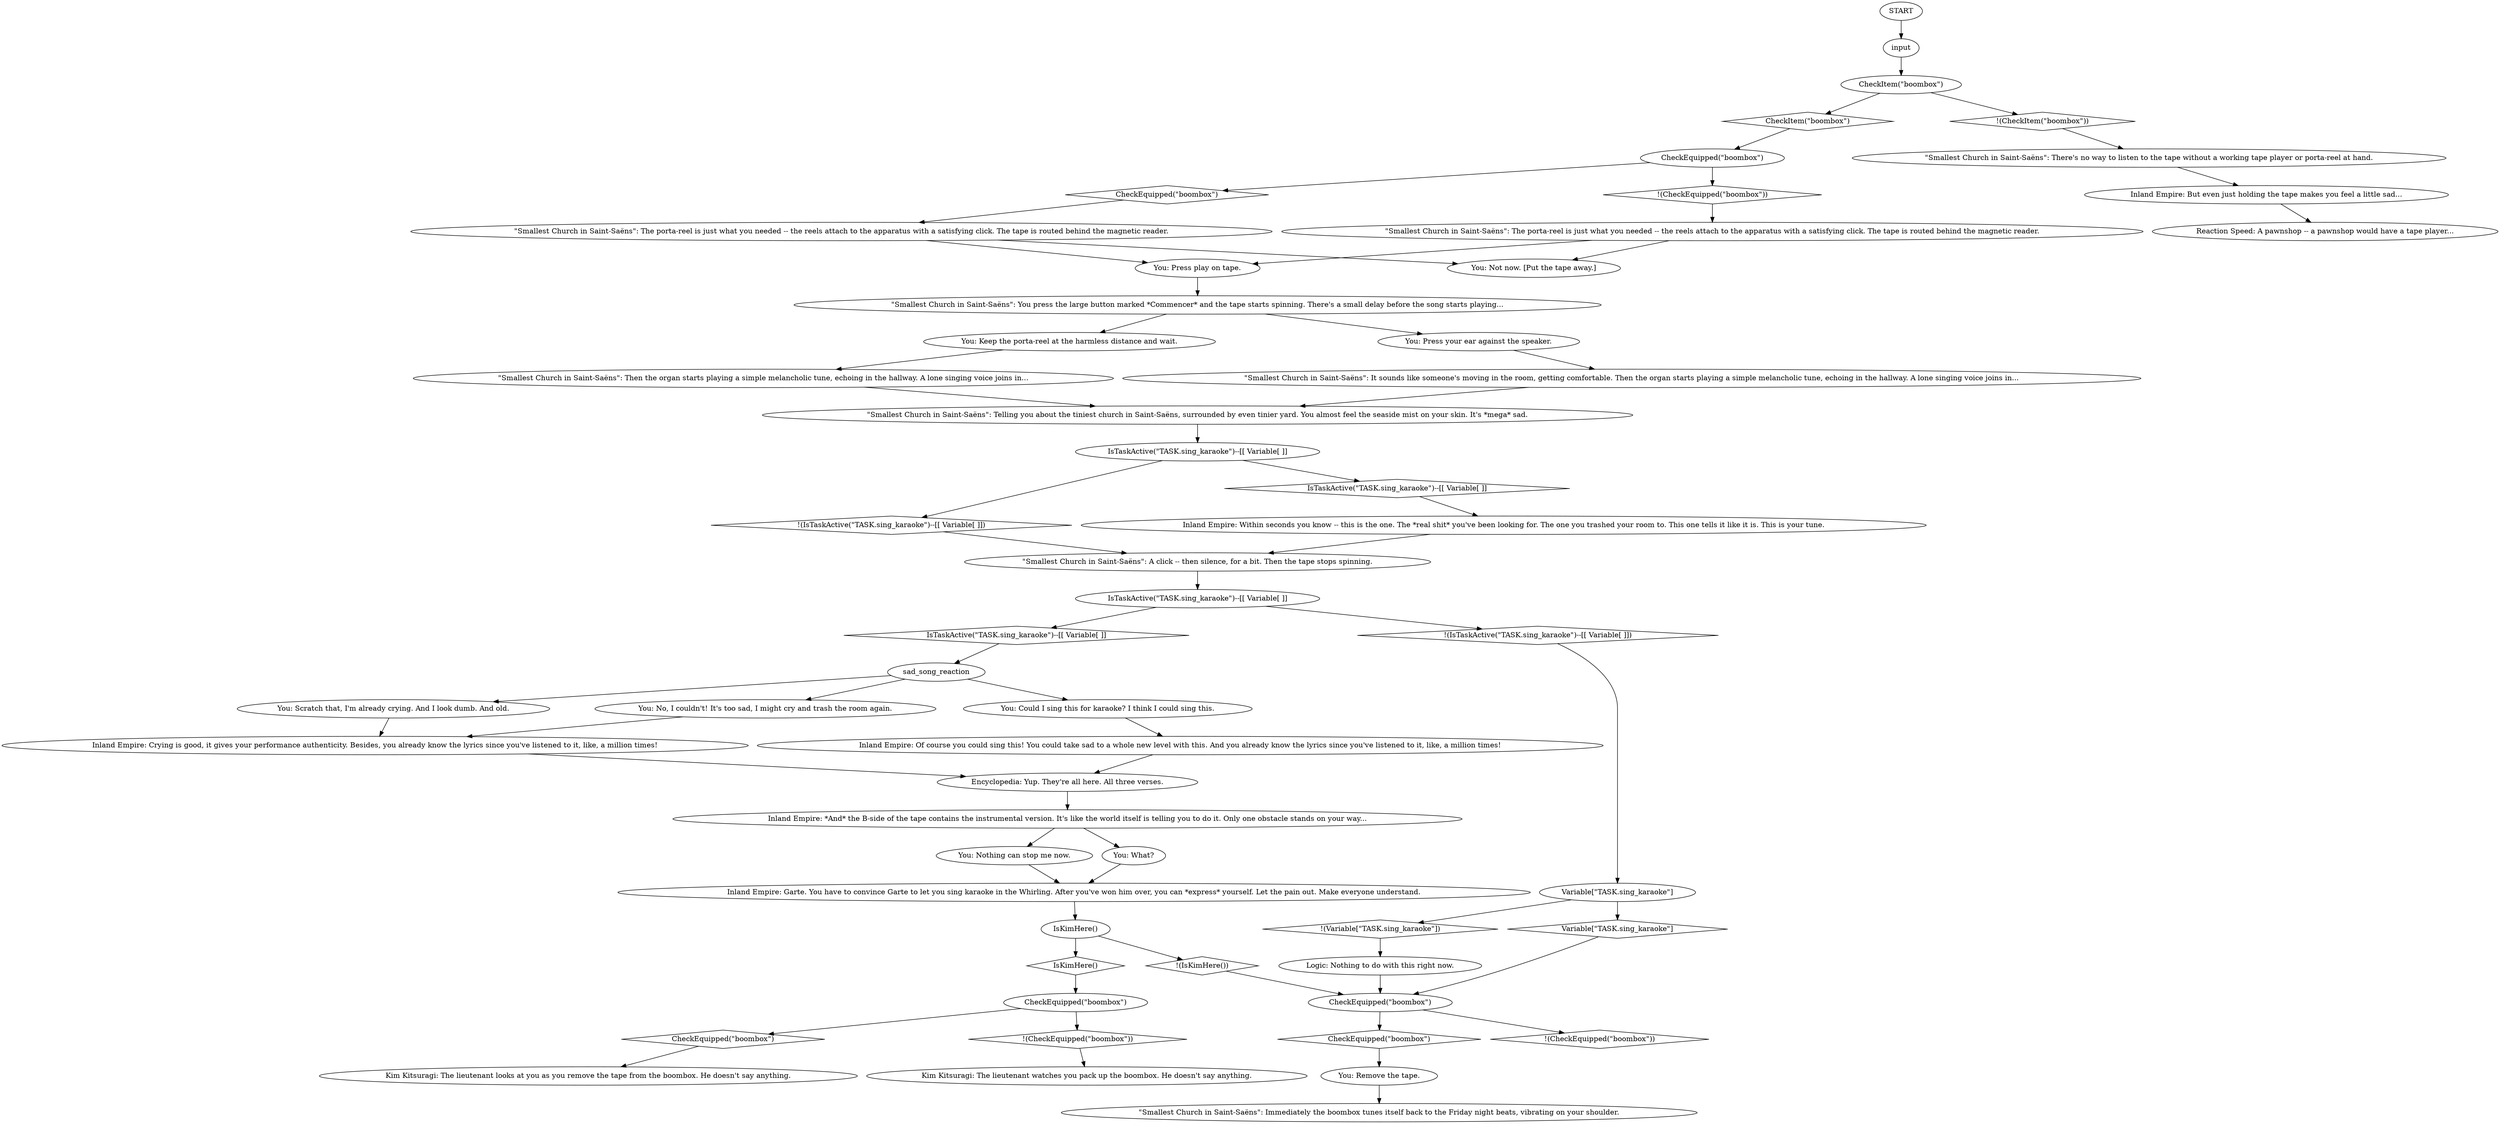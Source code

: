# INVENTORY / SMALLEST CHURCH TAPE
# tape interactable in inventory; smallest church in saint-saens with all the dialogue necessary. item pickup in world.
# ==================================================
digraph G {
	  0 [label="START"];
	  1 [label="input"];
	  2 [label="Kim Kitsuragi: The lieutenant looks at you as you remove the tape from the boombox. He doesn't say anything."];
	  3 [label="You: Keep the porta-reel at the harmless distance and wait."];
	  4 [label="You: Scratch that, I'm already crying. And I look dumb. And old."];
	  5 [label="IsKimHere()"];
	  6 [label="IsKimHere()", shape=diamond];
	  7 [label="!(IsKimHere())", shape=diamond];
	  8 [label="CheckEquipped(\"boombox\")"];
	  9 [label="CheckEquipped(\"boombox\")", shape=diamond];
	  10 [label="!(CheckEquipped(\"boombox\"))", shape=diamond];
	  11 [label="\"Smallest Church in Saint-Saëns\": You press the large button marked *Commencer* and the tape starts spinning. There's a small delay before the song starts playing..."];
	  12 [label="You: Press play on tape."];
	  13 [label="Variable[\"TASK.sing_karaoke\"]"];
	  14 [label="Variable[\"TASK.sing_karaoke\"]", shape=diamond];
	  15 [label="!(Variable[\"TASK.sing_karaoke\"])", shape=diamond];
	  16 [label="Inland Empire: Crying is good, it gives your performance authenticity. Besides, you already know the lyrics since you've listened to it, like, a million times!"];
	  17 [label="\"Smallest Church in Saint-Saëns\": A click -- then silence, for a bit. Then the tape stops spinning."];
	  18 [label="You: Nothing can stop me now."];
	  19 [label="\"Smallest Church in Saint-Saëns\": The porta-reel is just what you needed -- the reels attach to the apparatus with a satisfying click. The tape is routed behind the magnetic reader."];
	  20 [label="CheckEquipped(\"boombox\")"];
	  21 [label="CheckEquipped(\"boombox\")", shape=diamond];
	  22 [label="!(CheckEquipped(\"boombox\"))", shape=diamond];
	  23 [label="IsTaskActive(\"TASK.sing_karaoke\")--[[ Variable[ ]]"];
	  24 [label="IsTaskActive(\"TASK.sing_karaoke\")--[[ Variable[ ]]", shape=diamond];
	  25 [label="!(IsTaskActive(\"TASK.sing_karaoke\")--[[ Variable[ ]])", shape=diamond];
	  26 [label="\"Smallest Church in Saint-Saëns\": Telling you about the tiniest church in Saint-Saëns, surrounded by even tinier yard. You almost feel the seaside mist on your skin. It's *mega* sad."];
	  27 [label="You: Could I sing this for karaoke? I think I could sing this."];
	  28 [label="Encyclopedia: Yup. They're all here. All three verses."];
	  29 [label="You: Remove the tape."];
	  30 [label="Reaction Speed: A pawnshop -- a pawnshop would have a tape player..."];
	  31 [label="You: Press your ear against the speaker."];
	  32 [label="Inland Empire: Garte. You have to convince Garte to let you sing karaoke in the Whirling. After you've won him over, you can *express* yourself. Let the pain out. Make everyone understand."];
	  33 [label="CheckEquipped(\"boombox\")"];
	  34 [label="CheckEquipped(\"boombox\")", shape=diamond];
	  35 [label="!(CheckEquipped(\"boombox\"))", shape=diamond];
	  36 [label="\"Smallest Church in Saint-Saëns\": Then the organ starts playing a simple melancholic tune, echoing in the hallway. A lone singing voice joins in..."];
	  37 [label="You: No, I couldn't! It's too sad, I might cry and trash the room again."];
	  38 [label="\"Smallest Church in Saint-Saëns\": Immediately the boombox tunes itself back to the Friday night beats, vibrating on your shoulder."];
	  39 [label="\"Smallest Church in Saint-Saëns\": There's no way to listen to the tape without a working tape player or porta-reel at hand."];
	  40 [label="Logic: Nothing to do with this right now."];
	  41 [label="sad_song_reaction"];
	  42 [label="CheckItem(\"boombox\")"];
	  43 [label="CheckItem(\"boombox\")", shape=diamond];
	  44 [label="!(CheckItem(\"boombox\"))", shape=diamond];
	  45 [label="IsTaskActive(\"TASK.sing_karaoke\")--[[ Variable[ ]]"];
	  46 [label="IsTaskActive(\"TASK.sing_karaoke\")--[[ Variable[ ]]", shape=diamond];
	  47 [label="!(IsTaskActive(\"TASK.sing_karaoke\")--[[ Variable[ ]])", shape=diamond];
	  48 [label="\"Smallest Church in Saint-Saëns\": The porta-reel is just what you needed -- the reels attach to the apparatus with a satisfying click. The tape is routed behind the magnetic reader."];
	  49 [label="Inland Empire: But even just holding the tape makes you feel a little sad..."];
	  50 [label="Inland Empire: Of course you could sing this! You could take sad to a whole new level with this. And you already know the lyrics since you've listened to it, like, a million times!"];
	  51 [label="Inland Empire: Within seconds you know -- this is the one. The *real shit* you've been looking for. The one you trashed your room to. This one tells it like it is. This is your tune."];
	  52 [label="Inland Empire: *And* the B-side of the tape contains the instrumental version. It's like the world itself is telling you to do it. Only one obstacle stands on your way..."];
	  53 [label="Kim Kitsuragi: The lieutenant watches you pack up the boombox. He doesn't say anything."];
	  54 [label="\"Smallest Church in Saint-Saëns\": It sounds like someone's moving in the room, getting comfortable. Then the organ starts playing a simple melancholic tune, echoing in the hallway. A lone singing voice joins in..."];
	  55 [label="You: What?"];
	  56 [label="You: Not now. [Put the tape away.]"];
	  0 -> 1
	  1 -> 42
	  3 -> 36
	  4 -> 16
	  5 -> 6
	  5 -> 7
	  6 -> 33
	  7 -> 20
	  8 -> 9
	  8 -> 10
	  9 -> 19
	  10 -> 48
	  11 -> 3
	  11 -> 31
	  12 -> 11
	  13 -> 14
	  13 -> 15
	  14 -> 20
	  15 -> 40
	  16 -> 28
	  17 -> 23
	  18 -> 32
	  19 -> 56
	  19 -> 12
	  20 -> 21
	  20 -> 22
	  21 -> 29
	  23 -> 24
	  23 -> 25
	  24 -> 41
	  25 -> 13
	  26 -> 45
	  27 -> 50
	  28 -> 52
	  29 -> 38
	  31 -> 54
	  32 -> 5
	  33 -> 34
	  33 -> 35
	  34 -> 2
	  35 -> 53
	  36 -> 26
	  37 -> 16
	  39 -> 49
	  40 -> 20
	  41 -> 27
	  41 -> 4
	  41 -> 37
	  42 -> 43
	  42 -> 44
	  43 -> 8
	  44 -> 39
	  45 -> 46
	  45 -> 47
	  46 -> 51
	  47 -> 17
	  48 -> 56
	  48 -> 12
	  49 -> 30
	  50 -> 28
	  51 -> 17
	  52 -> 18
	  52 -> 55
	  54 -> 26
	  55 -> 32
}

